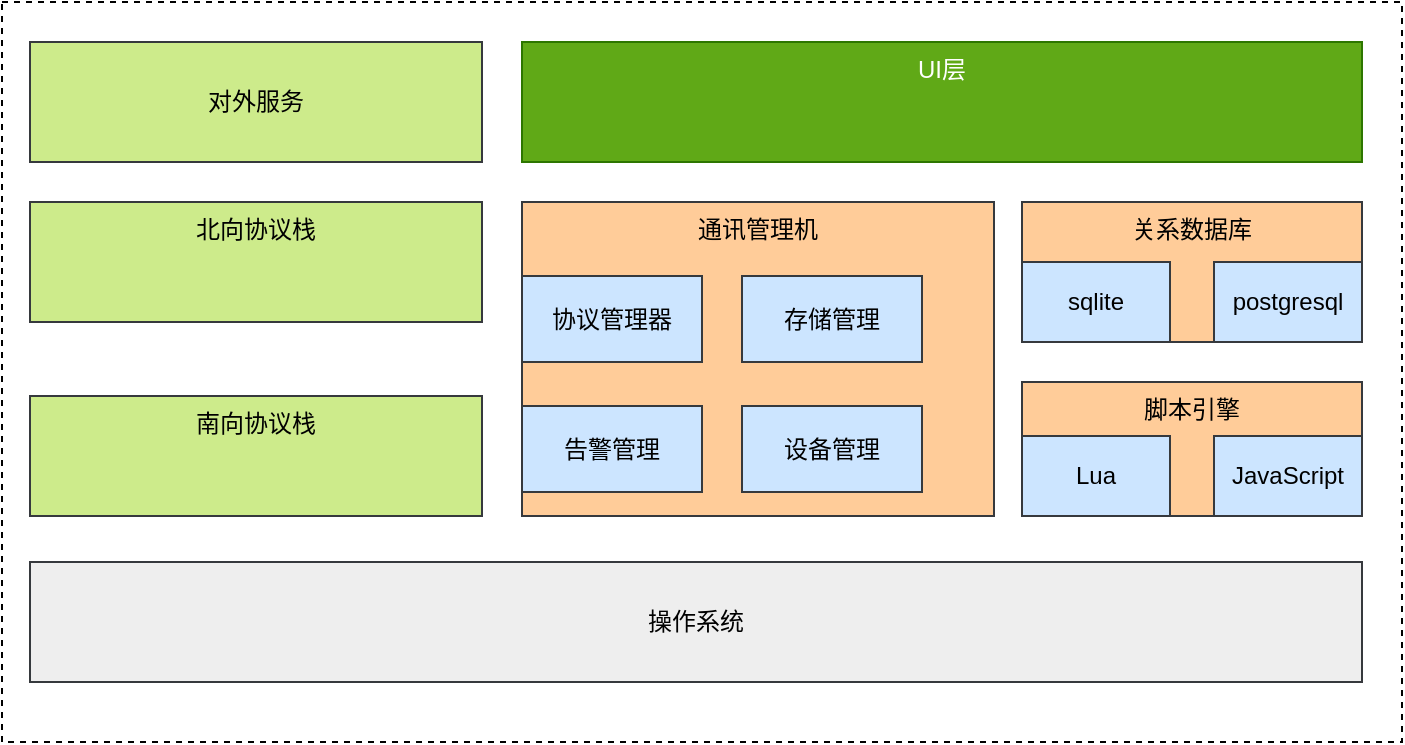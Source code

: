 <mxfile>
    <diagram id="K9fAwrquRv_8jucAh_aZ" name="Page-1">
        <mxGraphModel dx="1547" dy="581" grid="1" gridSize="10" guides="1" tooltips="1" connect="1" arrows="1" fold="1" page="1" pageScale="1" pageWidth="1169" pageHeight="1654" math="0" shadow="0">
            <root>
                <mxCell id="0"/>
                <mxCell id="1" parent="0"/>
                <mxCell id="18" value="" style="rounded=0;whiteSpace=wrap;html=1;dashed=1;" vertex="1" parent="1">
                    <mxGeometry x="130" y="150" width="700" height="370" as="geometry"/>
                </mxCell>
                <mxCell id="2" value="操作系统" style="rounded=0;whiteSpace=wrap;html=1;fillColor=#eeeeee;strokeColor=#36393d;" parent="1" vertex="1">
                    <mxGeometry x="144" y="430" width="666" height="60" as="geometry"/>
                </mxCell>
                <mxCell id="3" value="&lt;div&gt;&lt;span&gt;脚本引擎&lt;/span&gt;&lt;/div&gt;" style="rounded=0;whiteSpace=wrap;html=1;align=center;verticalAlign=top;fillColor=#ffcc99;strokeColor=#36393d;" parent="1" vertex="1">
                    <mxGeometry x="640" y="340" width="170" height="67" as="geometry"/>
                </mxCell>
                <mxCell id="4" value="南向协议栈" style="rounded=0;whiteSpace=wrap;html=1;horizontal=1;verticalAlign=top;fillColor=#cdeb8b;strokeColor=#36393d;" parent="1" vertex="1">
                    <mxGeometry x="144" y="347" width="226" height="60" as="geometry"/>
                </mxCell>
                <mxCell id="5" value="北向协议栈" style="rounded=0;whiteSpace=wrap;html=1;horizontal=1;verticalAlign=top;fillColor=#cdeb8b;strokeColor=#36393d;" parent="1" vertex="1">
                    <mxGeometry x="144" y="250" width="226" height="60" as="geometry"/>
                </mxCell>
                <mxCell id="6" value="对外服务" style="rounded=0;whiteSpace=wrap;html=1;horizontal=1;fillColor=#cdeb8b;strokeColor=#36393d;" parent="1" vertex="1">
                    <mxGeometry x="144" y="170" width="226" height="60" as="geometry"/>
                </mxCell>
                <mxCell id="7" value="UI层" style="rounded=0;whiteSpace=wrap;html=1;horizontal=1;verticalAlign=top;fillColor=#60a917;fontColor=#ffffff;strokeColor=#2D7600;" parent="1" vertex="1">
                    <mxGeometry x="390" y="170" width="420" height="60" as="geometry"/>
                </mxCell>
                <mxCell id="8" value="&lt;div&gt;&lt;span&gt;关系数据库&lt;/span&gt;&lt;/div&gt;" style="rounded=0;whiteSpace=wrap;html=1;align=center;verticalAlign=top;fillColor=#ffcc99;strokeColor=#36393d;" parent="1" vertex="1">
                    <mxGeometry x="640" y="250" width="170" height="70" as="geometry"/>
                </mxCell>
                <mxCell id="9" value="通讯管理机" style="rounded=0;whiteSpace=wrap;html=1;verticalAlign=top;fillColor=#ffcc99;strokeColor=#36393d;" parent="1" vertex="1">
                    <mxGeometry x="390" y="250" width="236" height="157" as="geometry"/>
                </mxCell>
                <mxCell id="10" value="Lua" style="rounded=0;whiteSpace=wrap;html=1;fillColor=#cce5ff;strokeColor=#36393d;" vertex="1" parent="1">
                    <mxGeometry x="640" y="367" width="74" height="40" as="geometry"/>
                </mxCell>
                <mxCell id="11" value="JavaScript" style="rounded=0;whiteSpace=wrap;html=1;fillColor=#cce5ff;strokeColor=#36393d;" vertex="1" parent="1">
                    <mxGeometry x="736" y="367" width="74" height="40" as="geometry"/>
                </mxCell>
                <mxCell id="12" value="sqlite" style="rounded=0;whiteSpace=wrap;html=1;fillColor=#cce5ff;strokeColor=#36393d;" vertex="1" parent="1">
                    <mxGeometry x="640" y="280" width="74" height="40" as="geometry"/>
                </mxCell>
                <mxCell id="13" value="postgresql" style="rounded=0;whiteSpace=wrap;html=1;fillColor=#cce5ff;strokeColor=#36393d;" vertex="1" parent="1">
                    <mxGeometry x="736" y="280" width="74" height="40" as="geometry"/>
                </mxCell>
                <mxCell id="14" value="协议管理器" style="rounded=0;whiteSpace=wrap;html=1;fillColor=#cce5ff;strokeColor=#36393d;" vertex="1" parent="1">
                    <mxGeometry x="390" y="287" width="90" height="43" as="geometry"/>
                </mxCell>
                <mxCell id="15" value="存储管理" style="rounded=0;whiteSpace=wrap;html=1;fillColor=#cce5ff;strokeColor=#36393d;" vertex="1" parent="1">
                    <mxGeometry x="500" y="287" width="90" height="43" as="geometry"/>
                </mxCell>
                <mxCell id="16" value="告警管理" style="rounded=0;whiteSpace=wrap;html=1;fillColor=#cce5ff;strokeColor=#36393d;" vertex="1" parent="1">
                    <mxGeometry x="390" y="352" width="90" height="43" as="geometry"/>
                </mxCell>
                <mxCell id="17" value="设备管理" style="rounded=0;whiteSpace=wrap;html=1;fillColor=#cce5ff;strokeColor=#36393d;" vertex="1" parent="1">
                    <mxGeometry x="500" y="352" width="90" height="43" as="geometry"/>
                </mxCell>
            </root>
        </mxGraphModel>
    </diagram>
</mxfile>